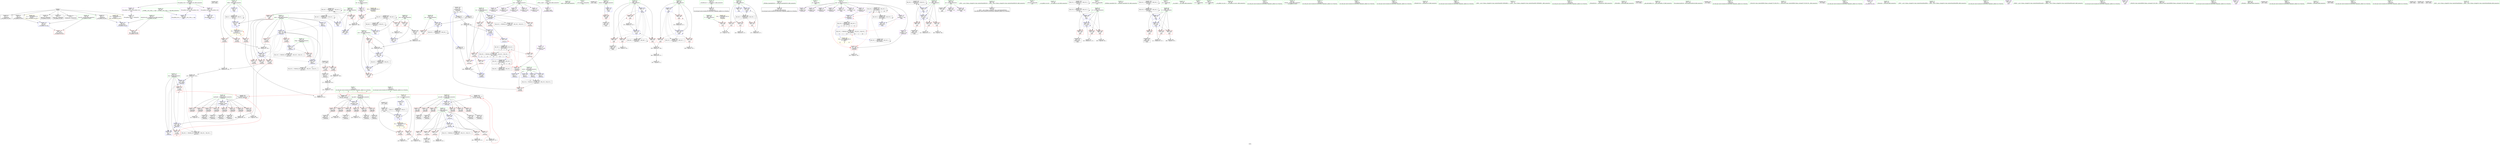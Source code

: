 digraph "SVFG" {
	label="SVFG";

	Node0x5602070279e0 [shape=record,color=grey,label="{NodeID: 0\nNullPtr}"];
	Node0x5602070279e0 -> Node0x560207054a80[style=solid];
	Node0x5602070279e0 -> Node0x560207054b80[style=solid];
	Node0x5602070279e0 -> Node0x560207054c50[style=solid];
	Node0x5602070279e0 -> Node0x560207054d20[style=solid];
	Node0x5602070279e0 -> Node0x560207054df0[style=solid];
	Node0x5602070279e0 -> Node0x560207054ec0[style=solid];
	Node0x5602070279e0 -> Node0x560207057230[style=solid];
	Node0x5602070a7ab0 [shape=record,color=black,label="{NodeID: 526\n450 = PHI()\n}"];
	Node0x5602070674c0 [shape=record,color=grey,label="{NodeID: 360\n241 = Binary(239, 240, )\n}"];
	Node0x5602070674c0 -> Node0x560207067340[style=solid];
	Node0x560207055ab0 [shape=record,color=red,label="{NodeID: 194\n430\<--294\n\<--sum\nmain\n}"];
	Node0x560207055ab0 -> Node0x5602070650c0[style=solid];
	Node0x560207052b50 [shape=record,color=purple,label="{NodeID: 111\n43\<--4\n\<--_ZStL8__ioinit\n__cxx_global_var_init\n}"];
	Node0x560207050dc0 [shape=record,color=green,label="{NodeID: 28\n14\<--16\nMOD\<--MOD_field_insensitive\nGlob }"];
	Node0x560207050dc0 -> Node0x560207058b10[style=solid];
	Node0x560207050dc0 -> Node0x560207058be0[style=solid];
	Node0x560207050dc0 -> Node0x560207058cb0[style=solid];
	Node0x560207050dc0 -> Node0x560207056e30[style=solid];
	Node0x560207050dc0 -> Node0x560207060e60[style=solid];
	Node0x56020705cfd0 [shape=record,color=black,label="{NodeID: 388\nMR_44V_2 = PHI(MR_44V_3, MR_44V_1, )\npts\{299 \}\n}"];
	Node0x56020705cfd0 -> Node0x560207060980[style=dashed];
	Node0x56020705cfd0 -> Node0x56020705cfd0[style=dashed];
	Node0x560207057230 [shape=record,color=blue, style = dotted,label="{NodeID: 222\n494\<--3\nllvm.global_ctors_2\<--dummyVal\nGlob }"];
	Node0x560207058cb0 [shape=record,color=red,label="{NodeID: 139\n239\<--14\n\<--MOD\n_Z5recuriii\n}"];
	Node0x560207058cb0 -> Node0x5602070674c0[style=solid];
	Node0x5602070535f0 [shape=record,color=green,label="{NodeID: 56\n283\<--284\nmain\<--main_field_insensitive\n}"];
	Node0x5602070607e0 [shape=record,color=blue,label="{NodeID: 250\n294\<--150\nsum\<--\nmain\n}"];
	Node0x5602070607e0 -> Node0x560207055ab0[style=dashed];
	Node0x5602070607e0 -> Node0x560207055b80[style=dashed];
	Node0x5602070607e0 -> Node0x5602070615b0[style=dashed];
	Node0x5602070607e0 -> Node0x56020705c5d0[style=dashed];
	Node0x56020705a370 [shape=record,color=red,label="{NodeID: 167\n263\<--123\n\<--res\n_Z5recuriii\n}"];
	Node0x56020705a370 -> Node0x56020705b3b0[style=solid];
	Node0x56020705a370 -> Node0x560207060230[style=solid];
	Node0x560207054ec0 [shape=record,color=black,label="{NodeID: 84\n92\<--3\nlpad.val1\<--dummyVal\n__cxx_global_var_init.1\n}"];
	Node0x56020704c580 [shape=record,color=green,label="{NodeID: 1\n7\<--1\n__dso_handle\<--dummyObj\nGlob }"];
	Node0x5602070a7bb0 [shape=record,color=black,label="{NodeID: 527\n454 = PHI()\n}"];
	Node0x560207067640 [shape=record,color=grey,label="{NodeID: 361\n141 = cmp(140, 15, )\n}"];
	Node0x560207055b80 [shape=record,color=red,label="{NodeID: 195\n449\<--294\n\<--sum\nmain\n}"];
	Node0x560207052c20 [shape=record,color=purple,label="{NodeID: 112\n365\<--8\narrayidx\<--fac\nmain\n}"];
	Node0x560207052c20 -> Node0x560207056d60[style=solid];
	Node0x560207050e90 [shape=record,color=green,label="{NodeID: 29\n17\<--18\nsize\<--size_field_insensitive\nGlob }"];
	Node0x560207050e90 -> Node0x560207058d80[style=solid];
	Node0x560207050e90 -> Node0x560207058e50[style=solid];
	Node0x560207050e90 -> Node0x560207056f30[style=solid];
	Node0x560207050e90 -> Node0x560207060710[style=solid];
	Node0x56020705d4d0 [shape=record,color=black,label="{NodeID: 389\nMR_46V_2 = PHI(MR_46V_3, MR_46V_1, )\npts\{301 \}\n}"];
	Node0x56020705d4d0 -> Node0x560207060a50[style=dashed];
	Node0x56020705d4d0 -> Node0x56020705d4d0[style=dashed];
	Node0x560207057330 [shape=record,color=blue,label="{NodeID: 223\n64\<--83\nexn.slot\<--\n__cxx_global_var_init.1\n}"];
	Node0x560207057330 -> Node0x560207058f20[style=dashed];
	Node0x560207058d80 [shape=record,color=red,label="{NodeID: 140\n137\<--17\n\<--size\n_Z5recuriii\n}"];
	Node0x560207058d80 -> Node0x5602070677c0[style=solid];
	Node0x5602070536f0 [shape=record,color=green,label="{NodeID: 57\n286\<--287\nretval\<--retval_field_insensitive\nmain\n}"];
	Node0x5602070536f0 -> Node0x56020705b550[style=solid];
	Node0x5602070536f0 -> Node0x560207060570[style=solid];
	Node0x5602070608b0 [shape=record,color=blue,label="{NodeID: 251\n296\<--227\ni\<--\nmain\n}"];
	Node0x5602070608b0 -> Node0x560207055c50[style=dashed];
	Node0x5602070608b0 -> Node0x560207055d20[style=dashed];
	Node0x5602070608b0 -> Node0x560207055df0[style=dashed];
	Node0x5602070608b0 -> Node0x560207061680[style=dashed];
	Node0x5602070608b0 -> Node0x56020705cad0[style=dashed];
	Node0x56020705a440 [shape=record,color=red,label="{NodeID: 168\n274\<--123\n\<--res\n_Z5recuriii\n}"];
	Node0x56020705a440 -> Node0x56020705b480[style=solid];
	Node0x560207054f90 [shape=record,color=black,label="{NodeID: 85\n20\<--19\n\<--_Z3strB5cxx11\nCan only get source location for instruction, argument, global var or function.}"];
	Node0x560207035050 [shape=record,color=green,label="{NodeID: 2\n15\<--1\n\<--dummyObj\nCan only get source location for instruction, argument, global var or function.|{<s0>9|<s1>16|<s2>16|<s3>16}}"];
	Node0x560207035050:s0 -> Node0x5602070a7c80[style=solid,color=red];
	Node0x560207035050:s1 -> Node0x5602070a7c80[style=solid,color=red];
	Node0x560207035050:s2 -> Node0x5602070a8020[style=solid,color=red];
	Node0x560207035050:s3 -> Node0x5602070a81e0[style=solid,color=red];
	Node0x5602070a7c80 [shape=record,color=black,label="{NodeID: 528\n112 = PHI(15, 227, 15, )\n0th arg _Z5recuriii }"];
	Node0x5602070a7c80 -> Node0x5602070574d0[style=solid];
	Node0x5602070677c0 [shape=record,color=grey,label="{NodeID: 362\n138 = cmp(136, 137, )\n}"];
	Node0x560207055c50 [shape=record,color=red,label="{NodeID: 196\n345\<--296\n\<--i\nmain\n}"];
	Node0x560207055c50 -> Node0x5602070683c0[style=solid];
	Node0x560207052cf0 [shape=record,color=purple,label="{NodeID: 113\n167\<--10\narrayidx11\<--soln\n_Z5recuriii\n}"];
	Node0x560207050f60 [shape=record,color=green,label="{NodeID: 30\n19\<--21\n_Z3strB5cxx11\<--_Z3strB5cxx11_field_insensitive\nGlob }"];
	Node0x560207050f60 -> Node0x560207054f90[style=solid];
	Node0x56020705d5c0 [shape=record,color=black,label="{NodeID: 390\nMR_48V_2 = PHI(MR_48V_3, MR_48V_1, )\npts\{303 \}\n}"];
	Node0x56020705d5c0 -> Node0x560207060b20[style=dashed];
	Node0x56020705d5c0 -> Node0x56020705d5c0[style=dashed];
	Node0x560207057400 [shape=record,color=blue,label="{NodeID: 224\n66\<--85\nehselector.slot\<--\n__cxx_global_var_init.1\n}"];
	Node0x560207057400 -> Node0x560207058ff0[style=dashed];
	Node0x560207058e50 [shape=record,color=red,label="{NodeID: 141\n204\<--17\n\<--size\n_Z5recuriii\n}"];
	Node0x560207058e50 -> Node0x560207067c40[style=solid];
	Node0x5602070537c0 [shape=record,color=green,label="{NodeID: 58\n288\<--289\nT\<--T_field_insensitive\nmain\n}"];
	Node0x5602070537c0 -> Node0x56020705b620[style=solid];
	Node0x560207064f40 [shape=record,color=grey,label="{NodeID: 335\n457 = Binary(456, 227, )\n}"];
	Node0x560207064f40 -> Node0x560207061750[style=solid];
	Node0x560207060980 [shape=record,color=blue,label="{NodeID: 252\n298\<--227\ndivf\<--\nmain\n}"];
	Node0x560207060980 -> Node0x560207086310[style=dashed];
	Node0x56020705a510 [shape=record,color=red,label="{NodeID: 169\n207\<--125\n\<--modc\n_Z5recuriii\n}"];
	Node0x56020705a510 -> Node0x5602070662c0[style=solid];
	Node0x560207055090 [shape=record,color=black,label="{NodeID: 86\n45\<--46\n\<--_ZNSt8ios_base4InitD1Ev\nCan only get source location for instruction, argument, global var or function.}"];
	Node0x560207036270 [shape=record,color=green,label="{NodeID: 3\n22\<--1\n.str\<--dummyObj\nGlob }"];
	Node0x5602070a8020 [shape=record,color=black,label="{NodeID: 529\n113 = PHI(252, 260, 15, )\n1st arg _Z5recuriii }"];
	Node0x5602070a8020 -> Node0x5602070575a0[style=solid];
	Node0x560207067940 [shape=record,color=grey,label="{NodeID: 363\n162 = cmp(161, 163, )\n}"];
	Node0x560207055d20 [shape=record,color=red,label="{NodeID: 197\n357\<--296\n\<--i\nmain\n}"];
	Node0x560207055d20 -> Node0x5602070665c0[style=solid];
	Node0x560207052dc0 [shape=record,color=purple,label="{NodeID: 114\n170\<--10\narrayidx13\<--soln\n_Z5recuriii\n}"];
	Node0x560207051030 [shape=record,color=green,label="{NodeID: 31\n32\<--36\nllvm.global_ctors\<--llvm.global_ctors_field_insensitive\nGlob }"];
	Node0x560207051030 -> Node0x560207058670[style=solid];
	Node0x560207051030 -> Node0x560207058770[style=solid];
	Node0x560207051030 -> Node0x560207058870[style=solid];
	Node0x56020705d6b0 [shape=record,color=black,label="{NodeID: 391\nMR_50V_2 = PHI(MR_50V_3, MR_50V_1, )\npts\{305 \}\n}"];
	Node0x56020705d6b0 -> Node0x560207060f30[style=dashed];
	Node0x56020705d6b0 -> Node0x56020705d6b0[style=dashed];
	Node0x5602070574d0 [shape=record,color=blue,label="{NodeID: 225\n117\<--112\nsign.addr\<--sign\n_Z5recuriii\n}"];
	Node0x5602070574d0 -> Node0x560207059190[style=dashed];
	Node0x5602070574d0 -> Node0x560207059260[style=dashed];
	Node0x5602070574d0 -> Node0x560207059330[style=dashed];
	Node0x5602070574d0 -> Node0x560207059400[style=dashed];
	Node0x5602070574d0 -> Node0x5602070594d0[style=dashed];
	Node0x5602070574d0 -> Node0x5602070595a0[style=dashed];
	Node0x560207058f20 [shape=record,color=red,label="{NodeID: 142\n89\<--64\nexn\<--exn.slot\n__cxx_global_var_init.1\n}"];
	Node0x560207053890 [shape=record,color=green,label="{NodeID: 59\n290\<--291\narr\<--arr_field_insensitive\nmain\n}"];
	Node0x560207053890 -> Node0x5602070524d0[style=solid];
	Node0x560207053890 -> Node0x560207058970[style=solid];
	Node0x560207053890 -> Node0x560207058a40[style=solid];
	Node0x5602070650c0 [shape=record,color=grey,label="{NodeID: 336\n431 = Binary(430, 429, )\n}"];
	Node0x5602070650c0 -> Node0x5602070615b0[style=solid];
	Node0x560207060a50 [shape=record,color=blue,label="{NodeID: 253\n300\<--163\nmul\<--\nmain\n}"];
	Node0x560207060a50 -> Node0x560207086810[style=dashed];
	Node0x56020705a5e0 [shape=record,color=red,label="{NodeID: 170\n223\<--125\n\<--modc\n_Z5recuriii\n}"];
	Node0x56020705a5e0 -> Node0x56020705fd50[style=solid];
	Node0x560207055190 [shape=record,color=black,label="{NodeID: 87\n79\<--80\n\<--_ZNSt7__cxx1112basic_stringIcSt11char_traitsIcESaIcEED1Ev\nCan only get source location for instruction, argument, global var or function.}"];
	Node0x5602070355c0 [shape=record,color=green,label="{NodeID: 4\n24\<--1\n_ZSt3cin\<--dummyObj\nGlob }"];
	Node0x5602070a81e0 [shape=record,color=black,label="{NodeID: 530\n114 = PHI(253, 261, 15, )\n2nd arg _Z5recuriii }"];
	Node0x5602070a81e0 -> Node0x560207057670[style=solid];
	Node0x56020708b090 [shape=record,color=yellow,style=double,label="{NodeID: 447\n36V_1 = ENCHI(MR_36V_0)\npts\{289 \}\nFun[main]}"];
	Node0x56020708b090 -> Node0x56020705b620[style=dashed];
	Node0x560207067ac0 [shape=record,color=grey,label="{NodeID: 364\n144 = cmp(143, 15, )\n}"];
	Node0x560207055df0 [shape=record,color=red,label="{NodeID: 198\n434\<--296\n\<--i\nmain\n}"];
	Node0x560207055df0 -> Node0x5602070653c0[style=solid];
	Node0x560207052e90 [shape=record,color=purple,label="{NodeID: 115\n173\<--10\narrayidx15\<--soln\n_Z5recuriii\n}"];
	Node0x560207052e90 -> Node0x56020705b140[style=solid];
	Node0x560207051100 [shape=record,color=green,label="{NodeID: 32\n37\<--38\n__cxx_global_var_init\<--__cxx_global_var_init_field_insensitive\n}"];
	Node0x56020707cd40 [shape=record,color=black,label="{NodeID: 392\nMR_52V_2 = PHI(MR_52V_3, MR_52V_1, )\npts\{307 \}\n}"];
	Node0x56020707cd40 -> Node0x56020707cd40[style=dashed];
	Node0x56020707cd40 -> Node0x560207083610[style=dashed];
	Node0x5602070575a0 [shape=record,color=blue,label="{NodeID: 226\n119\<--113\npos.addr\<--pos\n_Z5recuriii\n}"];
	Node0x5602070575a0 -> Node0x560207059670[style=dashed];
	Node0x5602070575a0 -> Node0x560207059740[style=dashed];
	Node0x5602070575a0 -> Node0x560207059810[style=dashed];
	Node0x5602070575a0 -> Node0x5602070598e0[style=dashed];
	Node0x5602070575a0 -> Node0x5602070599b0[style=dashed];
	Node0x5602070575a0 -> Node0x560207059a80[style=dashed];
	Node0x560207058ff0 [shape=record,color=red,label="{NodeID: 143\n90\<--66\nsel\<--ehselector.slot\n__cxx_global_var_init.1\n}"];
	Node0x560207053960 [shape=record,color=green,label="{NodeID: 60\n292\<--293\nt\<--t_field_insensitive\nmain\n}"];
	Node0x560207053960 -> Node0x56020705b6f0[style=solid];
	Node0x560207053960 -> Node0x560207055910[style=solid];
	Node0x560207053960 -> Node0x5602070559e0[style=solid];
	Node0x560207053960 -> Node0x560207060640[style=solid];
	Node0x560207053960 -> Node0x560207061750[style=solid];
	Node0x560207065240 [shape=record,color=grey,label="{NodeID: 337\n429 = Binary(426, 428, )\n}"];
	Node0x560207065240 -> Node0x5602070650c0[style=solid];
	Node0x560207060b20 [shape=record,color=blue,label="{NodeID: 254\n302\<--15\nj\<--\nmain\n}"];
	Node0x560207060b20 -> Node0x560207056200[style=dashed];
	Node0x560207060b20 -> Node0x5602070562d0[style=dashed];
	Node0x560207060b20 -> Node0x5602070563a0[style=dashed];
	Node0x560207060b20 -> Node0x560207056470[style=dashed];
	Node0x560207060b20 -> Node0x560207060b20[style=dashed];
	Node0x560207060b20 -> Node0x560207060d90[style=dashed];
	Node0x560207060b20 -> Node0x56020705d5c0[style=dashed];
	Node0x56020705a6b0 [shape=record,color=red,label="{NodeID: 171\n230\<--125\n\<--modc\n_Z5recuriii\n}"];
	Node0x56020705a6b0 -> Node0x560207066ec0[style=solid];
	Node0x560207055290 [shape=record,color=black,label="{NodeID: 88\n153\<--152\nidxprom\<--\n_Z5recuriii\n}"];
	Node0x560207034f00 [shape=record,color=green,label="{NodeID: 5\n25\<--1\n_ZSt4cout\<--dummyObj\nGlob }"];
	Node0x560207067c40 [shape=record,color=grey,label="{NodeID: 365\n205 = cmp(203, 204, )\n}"];
	Node0x560207055ec0 [shape=record,color=red,label="{NodeID: 199\n367\<--298\n\<--divf\nmain\n}"];
	Node0x560207055ec0 -> Node0x560207065fc0[style=solid];
	Node0x560207057970 [shape=record,color=purple,label="{NodeID: 116\n179\<--10\narrayidx18\<--soln\n_Z5recuriii\n}"];
	Node0x5602070511d0 [shape=record,color=green,label="{NodeID: 33\n41\<--42\n_ZNSt8ios_base4InitC1Ev\<--_ZNSt8ios_base4InitC1Ev_field_insensitive\n}"];
	Node0x56020707d210 [shape=record,color=black,label="{NodeID: 393\nMR_54V_2 = PHI(MR_54V_3, MR_54V_1, )\npts\{309 \}\n}"];
	Node0x56020707d210 -> Node0x56020707d210[style=dashed];
	Node0x56020707d210 -> Node0x560207083b10[style=dashed];
	Node0x560207057670 [shape=record,color=blue,label="{NodeID: 227\n121\<--114\nmodf.addr\<--modf\n_Z5recuriii\n}"];
	Node0x560207057670 -> Node0x560207059b50[style=dashed];
	Node0x560207057670 -> Node0x560207059c20[style=dashed];
	Node0x560207057670 -> Node0x560207059cf0[style=dashed];
	Node0x560207057670 -> Node0x560207059dc0[style=dashed];
	Node0x560207057670 -> Node0x560207059e90[style=dashed];
	Node0x560207057670 -> Node0x560207059f60[style=dashed];
	Node0x560207057670 -> Node0x56020705a030[style=dashed];
	Node0x560207057670 -> Node0x56020705a100[style=dashed];
	Node0x5602070590c0 [shape=record,color=red,label="{NodeID: 144\n278\<--115\n\<--retval\n_Z5recuriii\n}"];
	Node0x5602070590c0 -> Node0x560207052400[style=solid];
	Node0x560207053a30 [shape=record,color=green,label="{NodeID: 61\n294\<--295\nsum\<--sum_field_insensitive\nmain\n}"];
	Node0x560207053a30 -> Node0x560207055ab0[style=solid];
	Node0x560207053a30 -> Node0x560207055b80[style=solid];
	Node0x560207053a30 -> Node0x5602070607e0[style=solid];
	Node0x560207053a30 -> Node0x5602070615b0[style=solid];
	Node0x5602070653c0 [shape=record,color=grey,label="{NodeID: 338\n435 = Binary(434, 227, )\n}"];
	Node0x5602070653c0 -> Node0x560207061680[style=solid];
	Node0x560207060bf0 [shape=record,color=blue,label="{NodeID: 255\n298\<--368\ndivf\<--mul11\nmain\n}"];
	Node0x560207060bf0 -> Node0x560207086310[style=dashed];
	Node0x56020705a780 [shape=record,color=red,label="{NodeID: 172\n236\<--125\n\<--modc\n_Z5recuriii\n}"];
	Node0x56020705a780 -> Node0x5602070680c0[style=solid];
	Node0x560207055360 [shape=record,color=black,label="{NodeID: 89\n156\<--155\nidxprom4\<--\n_Z5recuriii\n}"];
	Node0x560207027a70 [shape=record,color=green,label="{NodeID: 6\n26\<--1\n.str.2\<--dummyObj\nGlob }"];
	Node0x560207067dc0 [shape=record,color=grey,label="{NodeID: 366\n327 = cmp(325, 326, )\n}"];
	Node0x560207055f90 [shape=record,color=red,label="{NodeID: 200\n379\<--298\n\<--divf\nmain\n}"];
	Node0x560207055f90 -> Node0x560207060e60[style=solid];
	Node0x560207057a40 [shape=record,color=purple,label="{NodeID: 117\n182\<--10\narrayidx20\<--soln\n_Z5recuriii\n}"];
	Node0x5602070512a0 [shape=record,color=green,label="{NodeID: 34\n47\<--48\n__cxa_atexit\<--__cxa_atexit_field_insensitive\n}"];
	Node0x56020707d710 [shape=record,color=black,label="{NodeID: 394\nMR_56V_2 = PHI(MR_56V_3, MR_56V_1, )\npts\{311 \}\n}"];
	Node0x56020707d710 -> Node0x5602070614e0[style=dashed];
	Node0x56020707d710 -> Node0x56020707d710[style=dashed];
	Node0x560207057740 [shape=record,color=blue,label="{NodeID: 228\n115\<--147\nretval\<--\n_Z5recuriii\n}"];
	Node0x560207057740 -> Node0x560207031020[style=dashed];
	Node0x560207059190 [shape=record,color=red,label="{NodeID: 145\n143\<--117\n\<--sign.addr\n_Z5recuriii\n}"];
	Node0x560207059190 -> Node0x560207067ac0[style=solid];
	Node0x560207053b00 [shape=record,color=green,label="{NodeID: 62\n296\<--297\ni\<--i_field_insensitive\nmain\n}"];
	Node0x560207053b00 -> Node0x560207055c50[style=solid];
	Node0x560207053b00 -> Node0x560207055d20[style=solid];
	Node0x560207053b00 -> Node0x560207055df0[style=solid];
	Node0x560207053b00 -> Node0x5602070608b0[style=solid];
	Node0x560207053b00 -> Node0x560207061680[style=solid];
	Node0x560207086310 [shape=record,color=black,label="{NodeID: 422\nMR_44V_5 = PHI(MR_44V_7, MR_44V_4, )\npts\{299 \}\n}"];
	Node0x560207086310 -> Node0x560207055ec0[style=dashed];
	Node0x560207086310 -> Node0x560207055f90[style=dashed];
	Node0x560207086310 -> Node0x560207060980[style=dashed];
	Node0x560207086310 -> Node0x560207060bf0[style=dashed];
	Node0x560207086310 -> Node0x56020705cfd0[style=dashed];
	Node0x560207086310 -> Node0x560207086310[style=dashed];
	Node0x560207065540 [shape=record,color=grey,label="{NodeID: 339\n248 = Binary(246, 247, )\n}"];
	Node0x560207065540 -> Node0x560207060090[style=solid];
	Node0x560207060cc0 [shape=record,color=blue,label="{NodeID: 256\n300\<--371\nmul\<--sub\nmain\n}"];
	Node0x560207060cc0 -> Node0x560207086810[style=dashed];
	Node0x56020705a850 [shape=record,color=red,label="{NodeID: 173\n240\<--125\n\<--modc\n_Z5recuriii\n}"];
	Node0x56020705a850 -> Node0x5602070674c0[style=solid];
	Node0x560207055430 [shape=record,color=black,label="{NodeID: 90\n159\<--158\nidxprom6\<--\n_Z5recuriii\n}"];
	Node0x560207027b00 [shape=record,color=green,label="{NodeID: 7\n28\<--1\n.str.3\<--dummyObj\nGlob }"];
	Node0x560207067f40 [shape=record,color=grey,label="{NodeID: 367\n390 = cmp(389, 391, )\n}"];
	Node0x560207056060 [shape=record,color=red,label="{NodeID: 201\n370\<--300\n\<--mul\nmain\n}"];
	Node0x560207056060 -> Node0x560207066140[style=solid];
	Node0x560207057b10 [shape=record,color=purple,label="{NodeID: 118\n185\<--10\narrayidx22\<--soln\n_Z5recuriii\n}"];
	Node0x560207057b10 -> Node0x56020705f870[style=solid];
	Node0x560207051370 [shape=record,color=green,label="{NodeID: 35\n46\<--52\n_ZNSt8ios_base4InitD1Ev\<--_ZNSt8ios_base4InitD1Ev_field_insensitive\n}"];
	Node0x560207051370 -> Node0x560207055090[style=solid];
	Node0x56020707dc10 [shape=record,color=black,label="{NodeID: 395\nMR_28V_2 = PHI(MR_28V_3, MR_28V_1, )\npts\{110000 \}\n}"];
	Node0x56020707dc10 -> Node0x560207082210[style=dashed];
	Node0x560207057810 [shape=record,color=blue,label="{NodeID: 229\n115\<--150\nretval\<--\n_Z5recuriii\n}"];
	Node0x560207057810 -> Node0x560207031020[style=dashed];
	Node0x560207059260 [shape=record,color=red,label="{NodeID: 146\n152\<--117\n\<--sign.addr\n_Z5recuriii\n}"];
	Node0x560207059260 -> Node0x560207055290[style=solid];
	Node0x560207053bd0 [shape=record,color=green,label="{NodeID: 63\n298\<--299\ndivf\<--divf_field_insensitive\nmain\n}"];
	Node0x560207053bd0 -> Node0x560207055ec0[style=solid];
	Node0x560207053bd0 -> Node0x560207055f90[style=solid];
	Node0x560207053bd0 -> Node0x560207060980[style=solid];
	Node0x560207053bd0 -> Node0x560207060bf0[style=solid];
	Node0x560207086810 [shape=record,color=black,label="{NodeID: 423\nMR_46V_5 = PHI(MR_46V_7, MR_46V_4, )\npts\{301 \}\n}"];
	Node0x560207086810 -> Node0x560207056060[style=dashed];
	Node0x560207086810 -> Node0x560207056130[style=dashed];
	Node0x560207086810 -> Node0x560207060a50[style=dashed];
	Node0x560207086810 -> Node0x560207060cc0[style=dashed];
	Node0x560207086810 -> Node0x56020705d4d0[style=dashed];
	Node0x560207086810 -> Node0x560207086810[style=dashed];
	Node0x5602070656c0 [shape=record,color=grey,label="{NodeID: 340\n443 = Binary(442, 227, )\n}"];
	Node0x560207060d90 [shape=record,color=blue,label="{NodeID: 257\n302\<--376\nj\<--inc\nmain\n}"];
	Node0x560207060d90 -> Node0x560207056200[style=dashed];
	Node0x560207060d90 -> Node0x5602070562d0[style=dashed];
	Node0x560207060d90 -> Node0x5602070563a0[style=dashed];
	Node0x560207060d90 -> Node0x560207056470[style=dashed];
	Node0x560207060d90 -> Node0x560207060b20[style=dashed];
	Node0x560207060d90 -> Node0x560207060d90[style=dashed];
	Node0x560207060d90 -> Node0x56020705d5c0[style=dashed];
	Node0x56020705a920 [shape=record,color=red,label="{NodeID: 174\n247\<--125\n\<--modc\n_Z5recuriii\n}"];
	Node0x56020705a920 -> Node0x560207065540[style=solid];
	Node0x560207055500 [shape=record,color=black,label="{NodeID: 91\n166\<--165\nidxprom10\<--\n_Z5recuriii\n}"];
	Node0x560207036420 [shape=record,color=green,label="{NodeID: 8\n30\<--1\n.str.4\<--dummyObj\nGlob }"];
	Node0x5602070680c0 [shape=record,color=grey,label="{NodeID: 368\n237 = cmp(235, 236, )\n}"];
	Node0x560207056130 [shape=record,color=red,label="{NodeID: 202\n427\<--300\n\<--mul\nmain\n}"];
	Node0x560207056130 -> Node0x5602070529b0[style=solid];
	Node0x560207057be0 [shape=record,color=purple,label="{NodeID: 119\n154\<--12\narrayidx\<--init\n_Z5recuriii\n}"];
	Node0x560207051440 [shape=record,color=green,label="{NodeID: 36\n59\<--60\n__cxx_global_var_init.1\<--__cxx_global_var_init.1_field_insensitive\n}"];
	Node0x56020707e110 [shape=record,color=black,label="{NodeID: 396\nMR_30V_2 = PHI(MR_30V_3, MR_30V_1, )\npts\{130000 \}\n}"];
	Node0x56020707e110 -> Node0x56020707e110[style=dashed];
	Node0x56020707e110 -> Node0x560207084010[style=dashed];
	Node0x56020705f7e0 [shape=record,color=blue,label="{NodeID: 230\n115\<--174\nretval\<--\n_Z5recuriii\n}"];
	Node0x56020705f7e0 -> Node0x560207031020[style=dashed];
	Node0x560207059330 [shape=record,color=red,label="{NodeID: 147\n165\<--117\n\<--sign.addr\n_Z5recuriii\n}"];
	Node0x560207059330 -> Node0x560207055500[style=solid];
	Node0x560207053ca0 [shape=record,color=green,label="{NodeID: 64\n300\<--301\nmul\<--mul_field_insensitive\nmain\n}"];
	Node0x560207053ca0 -> Node0x560207056060[style=solid];
	Node0x560207053ca0 -> Node0x560207056130[style=solid];
	Node0x560207053ca0 -> Node0x560207060a50[style=solid];
	Node0x560207053ca0 -> Node0x560207060cc0[style=solid];
	Node0x560207065840 [shape=record,color=grey,label="{NodeID: 341\n257 = Binary(256, 254, )\n}"];
	Node0x560207065840 -> Node0x560207060160[style=solid];
	Node0x560207060e60 [shape=record,color=blue,label="{NodeID: 258\n14\<--379\nMOD\<--\nmain\n|{|<s2>16}}"];
	Node0x560207060e60 -> Node0x560207060e60[style=dashed];
	Node0x560207060e60 -> Node0x560207078010[style=dashed];
	Node0x560207060e60:s2 -> Node0x560207089820[style=dashed,color=red];
	Node0x56020705a9f0 [shape=record,color=red,label="{NodeID: 175\n203\<--127\n\<--j\n_Z5recuriii\n}"];
	Node0x56020705a9f0 -> Node0x560207067c40[style=solid];
	Node0x5602070555d0 [shape=record,color=black,label="{NodeID: 92\n169\<--168\nidxprom12\<--\n_Z5recuriii\n}"];
	Node0x5602070364b0 [shape=record,color=green,label="{NodeID: 9\n33\<--1\n\<--dummyObj\nCan only get source location for instruction, argument, global var or function.}"];
	Node0x560207068240 [shape=record,color=grey,label="{NodeID: 369\n396 = cmp(395, 397, )\n}"];
	Node0x560207056200 [shape=record,color=red,label="{NodeID: 203\n353\<--302\n\<--j\nmain\n}"];
	Node0x560207056200 -> Node0x560207068540[style=solid];
	Node0x560207057cb0 [shape=record,color=purple,label="{NodeID: 120\n157\<--12\narrayidx5\<--init\n_Z5recuriii\n}"];
	Node0x560207051510 [shape=record,color=green,label="{NodeID: 37\n62\<--63\nref.tmp\<--ref.tmp_field_insensitive\n__cxx_global_var_init.1\n}"];
	Node0x56020705f870 [shape=record,color=blue,label="{NodeID: 231\n123\<--185\nres\<--arrayidx22\n_Z5recuriii\n}"];
	Node0x56020705f870 -> Node0x56020705a1d0[style=dashed];
	Node0x56020705f870 -> Node0x56020705a2a0[style=dashed];
	Node0x56020705f870 -> Node0x56020705a370[style=dashed];
	Node0x56020705f870 -> Node0x56020705a440[style=dashed];
	Node0x56020705f870 -> Node0x560207031520[style=dashed];
	Node0x560207059400 [shape=record,color=red,label="{NodeID: 148\n177\<--117\n\<--sign.addr\n_Z5recuriii\n}"];
	Node0x560207059400 -> Node0x560207055770[style=solid];
	Node0x560207053d70 [shape=record,color=green,label="{NodeID: 65\n302\<--303\nj\<--j_field_insensitive\nmain\n}"];
	Node0x560207053d70 -> Node0x560207056200[style=solid];
	Node0x560207053d70 -> Node0x5602070562d0[style=solid];
	Node0x560207053d70 -> Node0x5602070563a0[style=solid];
	Node0x560207053d70 -> Node0x560207056470[style=solid];
	Node0x560207053d70 -> Node0x560207060b20[style=solid];
	Node0x560207053d70 -> Node0x560207060d90[style=solid];
	Node0x56020708f2c0 [shape=record,color=yellow,style=double,label="{NodeID: 508\n30V_5 = CSCHI(MR_30V_4)\npts\{130000 \}\nCS[]|{<s0>10|<s1>10|<s2>10}}"];
	Node0x56020708f2c0:s0 -> Node0x56020705b070[style=dashed,color=red];
	Node0x56020708f2c0:s1 -> Node0x56020705f940[style=dashed,color=red];
	Node0x56020708f2c0:s2 -> Node0x560207077b10[style=dashed,color=red];
	Node0x5602070659c0 [shape=record,color=grey,label="{NodeID: 342\n260 = Binary(259, 227, )\n|{<s0>10}}"];
	Node0x5602070659c0:s0 -> Node0x5602070a8020[style=solid,color=red];
	Node0x560207060f30 [shape=record,color=blue,label="{NodeID: 259\n304\<--15\na\<--\nmain\n}"];
	Node0x560207060f30 -> Node0x560207056540[style=dashed];
	Node0x560207060f30 -> Node0x560207056610[style=dashed];
	Node0x560207060f30 -> Node0x5602070566e0[style=dashed];
	Node0x560207060f30 -> Node0x560207060f30[style=dashed];
	Node0x560207060f30 -> Node0x560207061410[style=dashed];
	Node0x560207060f30 -> Node0x56020705d6b0[style=dashed];
	Node0x56020705aac0 [shape=record,color=red,label="{NodeID: 176\n210\<--127\n\<--j\n_Z5recuriii\n}"];
	Node0x56020705aac0 -> Node0x560207052260[style=solid];
	Node0x5602070556a0 [shape=record,color=black,label="{NodeID: 93\n172\<--171\nidxprom14\<--\n_Z5recuriii\n}"];
	Node0x560207036580 [shape=record,color=green,label="{NodeID: 10\n147\<--1\n\<--dummyObj\nCan only get source location for instruction, argument, global var or function.}"];
	Node0x5602070683c0 [shape=record,color=grey,label="{NodeID: 370\n346 = cmp(345, 347, )\n}"];
	Node0x5602070562d0 [shape=record,color=red,label="{NodeID: 204\n358\<--302\n\<--j\nmain\n}"];
	Node0x5602070562d0 -> Node0x5602070665c0[style=solid];
	Node0x560207057d80 [shape=record,color=purple,label="{NodeID: 121\n160\<--12\narrayidx7\<--init\n_Z5recuriii\n}"];
	Node0x560207057d80 -> Node0x56020705b070[style=solid];
	Node0x5602070515e0 [shape=record,color=green,label="{NodeID: 38\n64\<--65\nexn.slot\<--exn.slot_field_insensitive\n__cxx_global_var_init.1\n}"];
	Node0x5602070515e0 -> Node0x560207058f20[style=solid];
	Node0x5602070515e0 -> Node0x560207057330[style=solid];
	Node0x56020707eb10 [shape=record,color=black,label="{NodeID: 398\nMR_30V_6 = PHI(MR_30V_7, MR_30V_5, )\npts\{130000 \}\n}"];
	Node0x56020707eb10 -> Node0x5602070611a0[style=dashed];
	Node0x56020707eb10 -> Node0x56020707eb10[style=dashed];
	Node0x56020707eb10 -> Node0x560207084010[style=dashed];
	Node0x56020705f940 [shape=record,color=blue,label="{NodeID: 232\n195\<--15\narrayidx28\<--\n_Z5recuriii\n}"];
	Node0x56020705f940 -> Node0x560207089320[style=dashed];
	Node0x5602070594d0 [shape=record,color=red,label="{NodeID: 149\n187\<--117\n\<--sign.addr\n_Z5recuriii\n}"];
	Node0x5602070594d0 -> Node0x560207051ff0[style=solid];
	Node0x560207053e40 [shape=record,color=green,label="{NodeID: 66\n304\<--305\na\<--a_field_insensitive\nmain\n}"];
	Node0x560207053e40 -> Node0x560207056540[style=solid];
	Node0x560207053e40 -> Node0x560207056610[style=solid];
	Node0x560207053e40 -> Node0x5602070566e0[style=solid];
	Node0x560207053e40 -> Node0x560207060f30[style=solid];
	Node0x560207053e40 -> Node0x560207061410[style=solid];
	Node0x560207065b40 [shape=record,color=grey,label="{NodeID: 343\n376 = Binary(375, 227, )\n}"];
	Node0x560207065b40 -> Node0x560207060d90[style=solid];
	Node0x560207061000 [shape=record,color=blue,label="{NodeID: 260\n306\<--15\nj15\<--\nmain\n}"];
	Node0x560207061000 -> Node0x5602070567b0[style=dashed];
	Node0x560207061000 -> Node0x560207056880[style=dashed];
	Node0x560207061000 -> Node0x560207056950[style=dashed];
	Node0x560207061000 -> Node0x560207061340[style=dashed];
	Node0x560207061000 -> Node0x560207083610[style=dashed];
	Node0x56020705ab90 [shape=record,color=red,label="{NodeID: 177\n251\<--127\n\<--j\n_Z5recuriii\n}"];
	Node0x56020705ab90 -> Node0x560207065e40[style=solid];
	Node0x560207055770 [shape=record,color=black,label="{NodeID: 94\n178\<--177\nidxprom17\<--\n_Z5recuriii\n}"];
	Node0x5602070418c0 [shape=record,color=green,label="{NodeID: 11\n150\<--1\n\<--dummyObj\nCan only get source location for instruction, argument, global var or function.}"];
	Node0x560207068540 [shape=record,color=grey,label="{NodeID: 371\n354 = cmp(353, 355, )\n}"];
	Node0x5602070563a0 [shape=record,color=red,label="{NodeID: 205\n363\<--302\n\<--j\nmain\n}"];
	Node0x5602070563a0 -> Node0x560207052670[style=solid];
	Node0x560207057e50 [shape=record,color=purple,label="{NodeID: 122\n189\<--12\narrayidx24\<--init\n_Z5recuriii\n}"];
	Node0x5602070516b0 [shape=record,color=green,label="{NodeID: 39\n66\<--67\nehselector.slot\<--ehselector.slot_field_insensitive\n__cxx_global_var_init.1\n}"];
	Node0x5602070516b0 -> Node0x560207058ff0[style=solid];
	Node0x5602070516b0 -> Node0x560207057400[style=solid];
	Node0x56020705fa10 [shape=record,color=blue,label="{NodeID: 233\n197\<--150\n\<--\n_Z5recuriii\n}"];
	Node0x56020705fa10 -> Node0x560207088e20[style=dashed];
	Node0x5602070595a0 [shape=record,color=red,label="{NodeID: 150\n225\<--117\n\<--sign.addr\n_Z5recuriii\n}"];
	Node0x5602070595a0 -> Node0x560207068840[style=solid];
	Node0x560207053f10 [shape=record,color=green,label="{NodeID: 67\n306\<--307\nj15\<--j15_field_insensitive\nmain\n}"];
	Node0x560207053f10 -> Node0x5602070567b0[style=solid];
	Node0x560207053f10 -> Node0x560207056880[style=solid];
	Node0x560207053f10 -> Node0x560207056950[style=solid];
	Node0x560207053f10 -> Node0x560207061000[style=solid];
	Node0x560207053f10 -> Node0x560207061340[style=solid];
	Node0x560207065cc0 [shape=record,color=grey,label="{NodeID: 344\n271 = Binary(270, 227, )\n}"];
	Node0x560207065cc0 -> Node0x5602070603d0[style=solid];
	Node0x5602070610d0 [shape=record,color=blue,label="{NodeID: 261\n308\<--15\nk\<--\nmain\n}"];
	Node0x5602070610d0 -> Node0x560207056a20[style=dashed];
	Node0x5602070610d0 -> Node0x560207056af0[style=dashed];
	Node0x5602070610d0 -> Node0x560207056bc0[style=dashed];
	Node0x5602070610d0 -> Node0x5602070610d0[style=dashed];
	Node0x5602070610d0 -> Node0x560207061270[style=dashed];
	Node0x5602070610d0 -> Node0x560207083b10[style=dashed];
	Node0x56020705ac60 [shape=record,color=red,label="{NodeID: 178\n259\<--127\n\<--j\n_Z5recuriii\n}"];
	Node0x56020705ac60 -> Node0x5602070659c0[style=solid];
	Node0x560207055840 [shape=record,color=black,label="{NodeID: 95\n181\<--180\nidxprom19\<--\n_Z5recuriii\n}"];
	Node0x560207041990 [shape=record,color=green,label="{NodeID: 12\n163\<--1\n\<--dummyObj\nCan only get source location for instruction, argument, global var or function.}"];
	Node0x5602070686c0 [shape=record,color=grey,label="{NodeID: 372\n361 = cmp(360, 15, )\n}"];
	Node0x560207056470 [shape=record,color=red,label="{NodeID: 206\n375\<--302\n\<--j\nmain\n}"];
	Node0x560207056470 -> Node0x560207065b40[style=solid];
	Node0x560207057f20 [shape=record,color=purple,label="{NodeID: 123\n192\<--12\narrayidx26\<--init\n_Z5recuriii\n}"];
	Node0x560207051780 [shape=record,color=green,label="{NodeID: 40\n69\<--70\n_ZNSaIcEC1Ev\<--_ZNSaIcEC1Ev_field_insensitive\n}"];
	Node0x56020705fae0 [shape=record,color=blue,label="{NodeID: 234\n125\<--15\nmodc\<--\n_Z5recuriii\n}"];
	Node0x56020705fae0 -> Node0x56020705a510[style=dashed];
	Node0x56020705fae0 -> Node0x56020705fc80[style=dashed];
	Node0x56020705fae0 -> Node0x560207031610[style=dashed];
	Node0x560207059670 [shape=record,color=red,label="{NodeID: 151\n136\<--119\n\<--pos.addr\n_Z5recuriii\n}"];
	Node0x560207059670 -> Node0x5602070677c0[style=solid];
	Node0x560207053fe0 [shape=record,color=green,label="{NodeID: 68\n308\<--309\nk\<--k_field_insensitive\nmain\n}"];
	Node0x560207053fe0 -> Node0x560207056a20[style=solid];
	Node0x560207053fe0 -> Node0x560207056af0[style=solid];
	Node0x560207053fe0 -> Node0x560207056bc0[style=solid];
	Node0x560207053fe0 -> Node0x5602070610d0[style=solid];
	Node0x560207053fe0 -> Node0x560207061270[style=solid];
	Node0x560207065e40 [shape=record,color=grey,label="{NodeID: 345\n252 = Binary(251, 227, )\n|{<s0>9}}"];
	Node0x560207065e40:s0 -> Node0x5602070a8020[style=solid,color=red];
	Node0x5602070611a0 [shape=record,color=blue,label="{NodeID: 262\n407\<--163\narrayidx27\<--\nmain\n}"];
	Node0x5602070611a0 -> Node0x56020707eb10[style=dashed];
	Node0x56020705ad30 [shape=record,color=red,label="{NodeID: 179\n270\<--127\n\<--j\n_Z5recuriii\n}"];
	Node0x56020705ad30 -> Node0x560207065cc0[style=solid];
	Node0x560207051f20 [shape=record,color=black,label="{NodeID: 96\n184\<--183\nidxprom21\<--\n_Z5recuriii\n}"];
	Node0x560207041a60 [shape=record,color=green,label="{NodeID: 13\n209\<--1\n\<--dummyObj\nCan only get source location for instruction, argument, global var or function.}"];
	Node0x560207068840 [shape=record,color=grey,label="{NodeID: 373\n226 = cmp(225, 227, )\n}"];
	Node0x560207056540 [shape=record,color=red,label="{NodeID: 207\n383\<--304\n\<--a\nmain\n}"];
	Node0x560207056540 -> Node0x5602070689c0[style=solid];
	Node0x560207057ff0 [shape=record,color=purple,label="{NodeID: 124\n195\<--12\narrayidx28\<--init\n_Z5recuriii\n}"];
	Node0x560207057ff0 -> Node0x56020705f940[style=solid];
	Node0x560207051880 [shape=record,color=green,label="{NodeID: 41\n73\<--74\n_ZNSt7__cxx1112basic_stringIcSt11char_traitsIcESaIcEEC1EPKcRKS3_\<--_ZNSt7__cxx1112basic_stringIcSt11char_traitsIcESaIcEEC1EPKcRKS3__field_insensitive\n}"];
	Node0x56020705fbb0 [shape=record,color=blue,label="{NodeID: 235\n127\<--200\nj\<--\n_Z5recuriii\n}"];
	Node0x56020705fbb0 -> Node0x56020705a9f0[style=dashed];
	Node0x56020705fbb0 -> Node0x56020705aac0[style=dashed];
	Node0x56020705fbb0 -> Node0x56020705ab90[style=dashed];
	Node0x56020705fbb0 -> Node0x56020705ac60[style=dashed];
	Node0x56020705fbb0 -> Node0x56020705ad30[style=dashed];
	Node0x56020705fbb0 -> Node0x5602070603d0[style=dashed];
	Node0x56020705fbb0 -> Node0x560207031700[style=dashed];
	Node0x560207059740 [shape=record,color=red,label="{NodeID: 152\n155\<--119\n\<--pos.addr\n_Z5recuriii\n}"];
	Node0x560207059740 -> Node0x560207055360[style=solid];
	Node0x5602070540b0 [shape=record,color=green,label="{NodeID: 69\n310\<--311\nres\<--res_field_insensitive\nmain\n}"];
	Node0x5602070540b0 -> Node0x560207056c90[style=solid];
	Node0x5602070540b0 -> Node0x5602070614e0[style=solid];
	Node0x560207088e20 [shape=record,color=black,label="{NodeID: 429\nMR_28V_4 = PHI(MR_28V_8, MR_28V_3, )\npts\{110000 \}\n|{|<s2>9|<s3>9|<s4>9}}"];
	Node0x560207088e20 -> Node0x56020705b480[style=dashed];
	Node0x560207088e20 -> Node0x560207077640[style=dashed];
	Node0x560207088e20:s2 -> Node0x56020705b140[style=dashed,color=red];
	Node0x560207088e20:s3 -> Node0x56020705fa10[style=dashed,color=red];
	Node0x560207088e20:s4 -> Node0x560207077640[style=dashed,color=red];
	Node0x560207065fc0 [shape=record,color=grey,label="{NodeID: 346\n368 = Binary(367, 366, )\n}"];
	Node0x560207065fc0 -> Node0x560207060bf0[style=solid];
	Node0x560207061270 [shape=record,color=blue,label="{NodeID: 263\n308\<--411\nk\<--inc29\nmain\n}"];
	Node0x560207061270 -> Node0x560207056a20[style=dashed];
	Node0x560207061270 -> Node0x560207056af0[style=dashed];
	Node0x560207061270 -> Node0x560207056bc0[style=dashed];
	Node0x560207061270 -> Node0x5602070610d0[style=dashed];
	Node0x560207061270 -> Node0x560207061270[style=dashed];
	Node0x560207061270 -> Node0x560207083b10[style=dashed];
	Node0x56020705ae00 [shape=record,color=red,label="{NodeID: 180\n267\<--129\n\<--temp\n_Z5recuriii\n}"];
	Node0x56020705ae00 -> Node0x560207060300[style=solid];
	Node0x560207051ff0 [shape=record,color=black,label="{NodeID: 97\n188\<--187\nidxprom23\<--\n_Z5recuriii\n}"];
	Node0x560207035140 [shape=record,color=green,label="{NodeID: 14\n219\<--1\n\<--dummyObj\nCan only get source location for instruction, argument, global var or function.}"];
	Node0x5602070689c0 [shape=record,color=grey,label="{NodeID: 374\n384 = cmp(383, 385, )\n}"];
	Node0x560207056610 [shape=record,color=red,label="{NodeID: 208\n399\<--304\n\<--a\nmain\n}"];
	Node0x560207056610 -> Node0x560207052740[style=solid];
	Node0x5602070580c0 [shape=record,color=purple,label="{NodeID: 125\n401\<--12\narrayidx23\<--init\nmain\n}"];
	Node0x560207051980 [shape=record,color=green,label="{NodeID: 42\n76\<--77\n_ZNSaIcED1Ev\<--_ZNSaIcED1Ev_field_insensitive\n}"];
	Node0x56020705fc80 [shape=record,color=blue,label="{NodeID: 236\n125\<--221\nmodc\<--rem\n_Z5recuriii\n}"];
	Node0x56020705fc80 -> Node0x56020705a5e0[style=dashed];
	Node0x56020705fc80 -> Node0x56020705a6b0[style=dashed];
	Node0x56020705fc80 -> Node0x56020705a780[style=dashed];
	Node0x56020705fc80 -> Node0x56020705a850[style=dashed];
	Node0x56020705fc80 -> Node0x56020705a920[style=dashed];
	Node0x56020705fc80 -> Node0x56020705fe20[style=dashed];
	Node0x56020705fc80 -> Node0x560207060300[style=dashed];
	Node0x560207059810 [shape=record,color=red,label="{NodeID: 153\n168\<--119\n\<--pos.addr\n_Z5recuriii\n}"];
	Node0x560207059810 -> Node0x5602070555d0[style=solid];
	Node0x560207054180 [shape=record,color=green,label="{NodeID: 70\n314\<--315\n_ZNSirsERi\<--_ZNSirsERi_field_insensitive\n}"];
	Node0x5602070a55a0 [shape=record,color=black,label="{NodeID: 513\n313 = PHI()\n}"];
	Node0x560207089320 [shape=record,color=black,label="{NodeID: 430\nMR_30V_4 = PHI(MR_30V_6, MR_30V_3, )\npts\{130000 \}\n|{|<s1>9|<s2>9|<s3>9}}"];
	Node0x560207089320 -> Node0x560207077b10[style=dashed];
	Node0x560207089320:s1 -> Node0x56020705b070[style=dashed,color=red];
	Node0x560207089320:s2 -> Node0x56020705f940[style=dashed,color=red];
	Node0x560207089320:s3 -> Node0x560207077b10[style=dashed,color=red];
	Node0x560207066140 [shape=record,color=grey,label="{NodeID: 347\n371 = Binary(15, 370, )\n}"];
	Node0x560207066140 -> Node0x560207060cc0[style=solid];
	Node0x560207061340 [shape=record,color=blue,label="{NodeID: 264\n306\<--416\nj15\<--inc32\nmain\n}"];
	Node0x560207061340 -> Node0x5602070567b0[style=dashed];
	Node0x560207061340 -> Node0x560207056880[style=dashed];
	Node0x560207061340 -> Node0x560207056950[style=dashed];
	Node0x560207061340 -> Node0x560207061340[style=dashed];
	Node0x560207061340 -> Node0x560207083610[style=dashed];
	Node0x56020705aed0 [shape=record,color=red,label="{NodeID: 181\n253\<--131\n\<--req\n_Z5recuriii\n|{<s0>9}}"];
	Node0x56020705aed0:s0 -> Node0x5602070a81e0[style=solid,color=red];
	Node0x5602070520c0 [shape=record,color=black,label="{NodeID: 98\n191\<--190\nidxprom25\<--\n_Z5recuriii\n}"];
	Node0x560207035210 [shape=record,color=green,label="{NodeID: 15\n227\<--1\n\<--dummyObj\nCan only get source location for instruction, argument, global var or function.|{<s0>10}}"];
	Node0x560207035210:s0 -> Node0x5602070a7c80[style=solid,color=red];
	Node0x56020708ba30 [shape=record,color=yellow,style=double,label="{NodeID: 458\n58V_1 = ENCHI(MR_58V_0)\npts\{90000 \}\nFun[main]}"];
	Node0x56020708ba30 -> Node0x560207056d60[style=dashed];
	Node0x560207031020 [shape=record,color=black,label="{NodeID: 375\nMR_10V_4 = PHI(MR_10V_6, MR_10V_3, MR_10V_5, MR_10V_2, )\npts\{116 \}\n}"];
	Node0x560207031020 -> Node0x5602070590c0[style=dashed];
	Node0x5602070566e0 [shape=record,color=red,label="{NodeID: 209\n420\<--304\n\<--a\nmain\n}"];
	Node0x5602070566e0 -> Node0x5602070671c0[style=solid];
	Node0x560207058190 [shape=record,color=purple,label="{NodeID: 126\n404\<--12\narrayidx25\<--init\nmain\n}"];
	Node0x560207051a80 [shape=record,color=green,label="{NodeID: 43\n100\<--101\n__gxx_personality_v0\<--__gxx_personality_v0_field_insensitive\n}"];
	Node0x56020705fd50 [shape=record,color=blue,label="{NodeID: 237\n129\<--223\ntemp\<--\n_Z5recuriii\n}"];
	Node0x56020705fd50 -> Node0x56020705ae00[style=dashed];
	Node0x56020705fd50 -> Node0x56020705fd50[style=dashed];
	Node0x56020705fd50 -> Node0x5602070317f0[style=dashed];
	Node0x5602070598e0 [shape=record,color=red,label="{NodeID: 154\n180\<--119\n\<--pos.addr\n_Z5recuriii\n}"];
	Node0x5602070598e0 -> Node0x560207055840[style=solid];
	Node0x560207054280 [shape=record,color=green,label="{NodeID: 71\n321\<--322\nllvm.memset.p0i8.i64\<--llvm.memset.p0i8.i64_field_insensitive\n}"];
	Node0x5602070a6e10 [shape=record,color=black,label="{NodeID: 514\n44 = PHI()\n}"];
	Node0x560207089820 [shape=record,color=yellow,style=double,label="{NodeID: 431\n6V_1 = ENCHI(MR_6V_0)\npts\{16 \}\nFun[_Z5recuriii]|{|<s3>9|<s4>10}}"];
	Node0x560207089820 -> Node0x560207058b10[style=dashed];
	Node0x560207089820 -> Node0x560207058be0[style=dashed];
	Node0x560207089820 -> Node0x560207058cb0[style=dashed];
	Node0x560207089820:s3 -> Node0x560207089820[style=dashed,color=red];
	Node0x560207089820:s4 -> Node0x560207089820[style=dashed,color=red];
	Node0x5602070662c0 [shape=record,color=grey,label="{NodeID: 348\n208 = Binary(207, 209, )\n}"];
	Node0x5602070662c0 -> Node0x560207066bc0[style=solid];
	Node0x560207061410 [shape=record,color=blue,label="{NodeID: 265\n304\<--421\na\<--inc35\nmain\n}"];
	Node0x560207061410 -> Node0x560207056540[style=dashed];
	Node0x560207061410 -> Node0x560207056610[style=dashed];
	Node0x560207061410 -> Node0x5602070566e0[style=dashed];
	Node0x560207061410 -> Node0x560207060f30[style=dashed];
	Node0x560207061410 -> Node0x560207061410[style=dashed];
	Node0x560207061410 -> Node0x56020705d6b0[style=dashed];
	Node0x56020705afa0 [shape=record,color=red,label="{NodeID: 182\n261\<--131\n\<--req\n_Z5recuriii\n|{<s0>10}}"];
	Node0x56020705afa0:s0 -> Node0x5602070a81e0[style=solid,color=red];
	Node0x560207052190 [shape=record,color=black,label="{NodeID: 99\n194\<--193\nidxprom27\<--\n_Z5recuriii\n}"];
	Node0x5602070352e0 [shape=record,color=green,label="{NodeID: 16\n318\<--1\n\<--dummyObj\nCan only get source location for instruction, argument, global var or function.}"];
	Node0x560207031520 [shape=record,color=black,label="{NodeID: 376\nMR_18V_2 = PHI(MR_18V_3, MR_18V_1, MR_18V_1, MR_18V_1, )\npts\{124 \}\n}"];
	Node0x5602070567b0 [shape=record,color=red,label="{NodeID: 210\n389\<--306\n\<--j15\nmain\n}"];
	Node0x5602070567b0 -> Node0x560207067f40[style=solid];
	Node0x560207058260 [shape=record,color=purple,label="{NodeID: 127\n407\<--12\narrayidx27\<--init\nmain\n}"];
	Node0x560207058260 -> Node0x5602070611a0[style=solid];
	Node0x560207051b80 [shape=record,color=green,label="{NodeID: 44\n80\<--106\n_ZNSt7__cxx1112basic_stringIcSt11char_traitsIcESaIcEED1Ev\<--_ZNSt7__cxx1112basic_stringIcSt11char_traitsIcESaIcEED1Ev_field_insensitive\n}"];
	Node0x560207051b80 -> Node0x560207055190[style=solid];
	Node0x56020705fe20 [shape=record,color=blue,label="{NodeID: 238\n125\<--231\nmodc\<--sub33\n_Z5recuriii\n}"];
	Node0x56020705fe20 -> Node0x56020705a780[style=dashed];
	Node0x56020705fe20 -> Node0x56020705a850[style=dashed];
	Node0x56020705fe20 -> Node0x56020705a920[style=dashed];
	Node0x56020705fe20 -> Node0x560207060300[style=dashed];
	Node0x5602070599b0 [shape=record,color=red,label="{NodeID: 155\n190\<--119\n\<--pos.addr\n_Z5recuriii\n}"];
	Node0x5602070599b0 -> Node0x5602070520c0[style=solid];
	Node0x560207054380 [shape=record,color=green,label="{NodeID: 72\n331\<--332\n_ZStrsIcSt11char_traitsIcEERSt13basic_istreamIT_T0_ES6_PS3_\<--_ZStrsIcSt11char_traitsIcEERSt13basic_istreamIT_T0_ES6_PS3__field_insensitive\n}"];
	Node0x5602070a6f10 [shape=record,color=black,label="{NodeID: 515\n78 = PHI()\n}"];
	Node0x56020708a340 [shape=record,color=yellow,style=double,label="{NodeID: 432\n8V_1 = ENCHI(MR_8V_0)\npts\{18 \}\nFun[_Z5recuriii]|{|<s2>9|<s3>10}}"];
	Node0x56020708a340 -> Node0x560207058d80[style=dashed];
	Node0x56020708a340 -> Node0x560207058e50[style=dashed];
	Node0x56020708a340:s2 -> Node0x56020708a340[style=dashed,color=red];
	Node0x56020708a340:s3 -> Node0x56020708a340[style=dashed,color=red];
	Node0x560207066440 [shape=record,color=grey,label="{NodeID: 349\n265 = Binary(264, 262, )\n}"];
	Node0x560207066440 -> Node0x560207060230[style=solid];
	Node0x5602070614e0 [shape=record,color=blue,label="{NodeID: 266\n310\<--424\nres\<--call37\nmain\n}"];
	Node0x5602070614e0 -> Node0x560207056c90[style=dashed];
	Node0x5602070614e0 -> Node0x5602070614e0[style=dashed];
	Node0x5602070614e0 -> Node0x56020707d710[style=dashed];
	Node0x56020705b070 [shape=record,color=red,label="{NodeID: 183\n161\<--160\n\<--arrayidx7\n_Z5recuriii\n}"];
	Node0x56020705b070 -> Node0x560207067940[style=solid];
	Node0x560207052260 [shape=record,color=black,label="{NodeID: 100\n211\<--210\nconv\<--\n_Z5recuriii\n}"];
	Node0x5602070353b0 [shape=record,color=green,label="{NodeID: 17\n319\<--1\n\<--dummyObj\nCan only get source location for instruction, argument, global var or function.}"];
	Node0x560207031610 [shape=record,color=black,label="{NodeID: 377\nMR_20V_2 = PHI(MR_20V_4, MR_20V_1, MR_20V_1, MR_20V_1, )\npts\{126 \}\n}"];
	Node0x560207056880 [shape=record,color=red,label="{NodeID: 211\n402\<--306\n\<--j15\nmain\n}"];
	Node0x560207056880 -> Node0x560207052810[style=solid];
	Node0x560207058330 [shape=record,color=purple,label="{NodeID: 128\n71\<--22\n\<--.str\n__cxx_global_var_init.1\n}"];
	Node0x560207051c80 [shape=record,color=green,label="{NodeID: 45\n109\<--110\n_Z5recuriii\<--_Z5recuriii_field_insensitive\n}"];
	Node0x56020705fef0 [shape=record,color=blue,label="{NodeID: 239\n131\<--15\nreq\<--\n_Z5recuriii\n}"];
	Node0x56020705fef0 -> Node0x56020705ffc0[style=dashed];
	Node0x56020705fef0 -> Node0x560207060090[style=dashed];
	Node0x560207059a80 [shape=record,color=red,label="{NodeID: 156\n200\<--119\n\<--pos.addr\n_Z5recuriii\n}"];
	Node0x560207059a80 -> Node0x56020705fbb0[style=solid];
	Node0x560207054480 [shape=record,color=green,label="{NodeID: 73\n335\<--336\n_ZNSt7__cxx1112basic_stringIcSt11char_traitsIcESaIcEEaSEPKc\<--_ZNSt7__cxx1112basic_stringIcSt11char_traitsIcESaIcEEaSEPKc_field_insensitive\n}"];
	Node0x5602070a7010 [shape=record,color=black,label="{NodeID: 516\n212 = PHI()\n}"];
	Node0x5602070a7010 -> Node0x56020705b210[style=solid];
	Node0x5602070665c0 [shape=record,color=grey,label="{NodeID: 350\n359 = Binary(357, 358, )\n}"];
	Node0x5602070665c0 -> Node0x560207066740[style=solid];
	Node0x5602070615b0 [shape=record,color=blue,label="{NodeID: 267\n294\<--431\nsum\<--add\nmain\n}"];
	Node0x5602070615b0 -> Node0x560207055ab0[style=dashed];
	Node0x5602070615b0 -> Node0x560207055b80[style=dashed];
	Node0x5602070615b0 -> Node0x5602070615b0[style=dashed];
	Node0x5602070615b0 -> Node0x56020705c5d0[style=dashed];
	Node0x56020705b140 [shape=record,color=red,label="{NodeID: 184\n174\<--173\n\<--arrayidx15\n_Z5recuriii\n}"];
	Node0x56020705b140 -> Node0x56020705f7e0[style=solid];
	Node0x560207052330 [shape=record,color=black,label="{NodeID: 101\n216\<--215\nconv30\<--\n_Z5recuriii\n}"];
	Node0x560207052330 -> Node0x560207066bc0[style=solid];
	Node0x560207050820 [shape=record,color=green,label="{NodeID: 18\n320\<--1\n\<--dummyObj\nCan only get source location for instruction, argument, global var or function.}"];
	Node0x56020708bcd0 [shape=record,color=yellow,style=double,label="{NodeID: 461\n2V_1 = ENCHI(MR_2V_0)\npts\{65 \}\nFun[__cxx_global_var_init.1]}"];
	Node0x56020708bcd0 -> Node0x560207057330[style=dashed];
	Node0x560207031700 [shape=record,color=black,label="{NodeID: 378\nMR_22V_2 = PHI(MR_22V_4, MR_22V_1, MR_22V_1, MR_22V_1, )\npts\{128 \}\n}"];
	Node0x560207056950 [shape=record,color=red,label="{NodeID: 212\n415\<--306\n\<--j15\nmain\n}"];
	Node0x560207056950 -> Node0x560207067040[style=solid];
	Node0x560207058400 [shape=record,color=purple,label="{NodeID: 129\n438\<--26\n\<--.str.2\nmain\n}"];
	Node0x560207051d80 [shape=record,color=green,label="{NodeID: 46\n115\<--116\nretval\<--retval_field_insensitive\n_Z5recuriii\n}"];
	Node0x560207051d80 -> Node0x5602070590c0[style=solid];
	Node0x560207051d80 -> Node0x560207057740[style=solid];
	Node0x560207051d80 -> Node0x560207057810[style=solid];
	Node0x560207051d80 -> Node0x56020705f7e0[style=solid];
	Node0x560207051d80 -> Node0x5602070604a0[style=solid];
	Node0x56020705ffc0 [shape=record,color=blue,label="{NodeID: 240\n131\<--243\nreq\<--add38\n_Z5recuriii\n}"];
	Node0x56020705ffc0 -> Node0x56020705aed0[style=dashed];
	Node0x56020705ffc0 -> Node0x56020705afa0[style=dashed];
	Node0x56020705ffc0 -> Node0x56020705fef0[style=dashed];
	Node0x56020705ffc0 -> Node0x5602070318e0[style=dashed];
	Node0x560207059b50 [shape=record,color=red,label="{NodeID: 157\n140\<--121\n\<--modf.addr\n_Z5recuriii\n}"];
	Node0x560207059b50 -> Node0x560207067640[style=solid];
	Node0x560207054580 [shape=record,color=green,label="{NodeID: 74\n338\<--339\n_ZNKSt7__cxx1112basic_stringIcSt11char_traitsIcESaIcEE4sizeEv\<--_ZNKSt7__cxx1112basic_stringIcSt11char_traitsIcESaIcEE4sizeEv_field_insensitive\n}"];
	Node0x5602070a7170 [shape=record,color=black,label="{NodeID: 517\n254 = PHI(111, )\n}"];
	Node0x5602070a7170 -> Node0x560207065840[style=solid];
	Node0x560207066740 [shape=record,color=grey,label="{NodeID: 351\n360 = Binary(359, 227, )\n}"];
	Node0x560207066740 -> Node0x5602070686c0[style=solid];
	Node0x560207061680 [shape=record,color=blue,label="{NodeID: 268\n296\<--435\ni\<--inc41\nmain\n}"];
	Node0x560207061680 -> Node0x560207055c50[style=dashed];
	Node0x560207061680 -> Node0x560207055d20[style=dashed];
	Node0x560207061680 -> Node0x560207055df0[style=dashed];
	Node0x560207061680 -> Node0x560207061680[style=dashed];
	Node0x560207061680 -> Node0x56020705cad0[style=dashed];
	Node0x56020705b210 [shape=record,color=red,label="{NodeID: 185\n215\<--212\n\<--call\n_Z5recuriii\n}"];
	Node0x56020705b210 -> Node0x560207052330[style=solid];
	Node0x560207052400 [shape=record,color=black,label="{NodeID: 102\n111\<--278\n_Z5recuriii_ret\<--\n_Z5recuriii\n|{<s0>9|<s1>10|<s2>16}}"];
	Node0x560207052400:s0 -> Node0x5602070a7170[style=solid,color=blue];
	Node0x560207052400:s1 -> Node0x5602070a7300[style=solid,color=blue];
	Node0x560207052400:s2 -> Node0x5602070a7670[style=solid,color=blue];
	Node0x5602070508b0 [shape=record,color=green,label="{NodeID: 19\n347\<--1\n\<--dummyObj\nCan only get source location for instruction, argument, global var or function.}"];
	Node0x56020708bde0 [shape=record,color=yellow,style=double,label="{NodeID: 462\n4V_1 = ENCHI(MR_4V_0)\npts\{67 \}\nFun[__cxx_global_var_init.1]}"];
	Node0x56020708bde0 -> Node0x560207057400[style=dashed];
	Node0x5602070317f0 [shape=record,color=black,label="{NodeID: 379\nMR_24V_2 = PHI(MR_24V_3, MR_24V_1, MR_24V_1, MR_24V_1, )\npts\{130 \}\n}"];
	Node0x560207056a20 [shape=record,color=red,label="{NodeID: 213\n395\<--308\n\<--k\nmain\n}"];
	Node0x560207056a20 -> Node0x560207068240[style=solid];
	Node0x5602070584d0 [shape=record,color=purple,label="{NodeID: 130\n447\<--28\n\<--.str.3\nmain\n}"];
	Node0x560207051e50 [shape=record,color=green,label="{NodeID: 47\n117\<--118\nsign.addr\<--sign.addr_field_insensitive\n_Z5recuriii\n}"];
	Node0x560207051e50 -> Node0x560207059190[style=solid];
	Node0x560207051e50 -> Node0x560207059260[style=solid];
	Node0x560207051e50 -> Node0x560207059330[style=solid];
	Node0x560207051e50 -> Node0x560207059400[style=solid];
	Node0x560207051e50 -> Node0x5602070594d0[style=solid];
	Node0x560207051e50 -> Node0x5602070595a0[style=solid];
	Node0x560207051e50 -> Node0x5602070574d0[style=solid];
	Node0x560207060090 [shape=record,color=blue,label="{NodeID: 241\n131\<--248\nreq\<--sub40\n_Z5recuriii\n}"];
	Node0x560207060090 -> Node0x56020705aed0[style=dashed];
	Node0x560207060090 -> Node0x56020705afa0[style=dashed];
	Node0x560207060090 -> Node0x56020705fef0[style=dashed];
	Node0x560207060090 -> Node0x5602070318e0[style=dashed];
	Node0x560207059c20 [shape=record,color=red,label="{NodeID: 158\n158\<--121\n\<--modf.addr\n_Z5recuriii\n}"];
	Node0x560207059c20 -> Node0x560207055430[style=solid];
	Node0x560207054680 [shape=record,color=green,label="{NodeID: 75\n440\<--441\n_ZStlsISt11char_traitsIcEERSt13basic_ostreamIcT_ES5_PKc\<--_ZStlsISt11char_traitsIcEERSt13basic_ostreamIcT_ES5_PKc_field_insensitive\n}"];
	Node0x5602070a7300 [shape=record,color=black,label="{NodeID: 518\n262 = PHI(111, )\n}"];
	Node0x5602070a7300 -> Node0x560207066440[style=solid];
	Node0x5602070668c0 [shape=record,color=grey,label="{NodeID: 352\n221 = Binary(218, 220, )\n}"];
	Node0x5602070668c0 -> Node0x56020705fc80[style=solid];
	Node0x560207061750 [shape=record,color=blue,label="{NodeID: 269\n292\<--457\nt\<--inc50\nmain\n}"];
	Node0x560207061750 -> Node0x56020705c0d0[style=dashed];
	Node0x56020705b2e0 [shape=record,color=red,label="{NodeID: 186\n256\<--255\n\<--\n_Z5recuriii\n}"];
	Node0x56020705b2e0 -> Node0x560207065840[style=solid];
	Node0x5602070524d0 [shape=record,color=black,label="{NodeID: 103\n316\<--290\n\<--arr\nmain\n}"];
	Node0x560207050940 [shape=record,color=green,label="{NodeID: 20\n355\<--1\n\<--dummyObj\nCan only get source location for instruction, argument, global var or function.}"];
	Node0x5602070318e0 [shape=record,color=black,label="{NodeID: 380\nMR_26V_2 = PHI(MR_26V_3, MR_26V_1, MR_26V_1, MR_26V_1, )\npts\{132 \}\n}"];
	Node0x560207056af0 [shape=record,color=red,label="{NodeID: 214\n405\<--308\n\<--k\nmain\n}"];
	Node0x560207056af0 -> Node0x5602070528e0[style=solid];
	Node0x5602070585a0 [shape=record,color=purple,label="{NodeID: 131\n453\<--30\n\<--.str.4\nmain\n}"];
	Node0x560207052f40 [shape=record,color=green,label="{NodeID: 48\n119\<--120\npos.addr\<--pos.addr_field_insensitive\n_Z5recuriii\n}"];
	Node0x560207052f40 -> Node0x560207059670[style=solid];
	Node0x560207052f40 -> Node0x560207059740[style=solid];
	Node0x560207052f40 -> Node0x560207059810[style=solid];
	Node0x560207052f40 -> Node0x5602070598e0[style=solid];
	Node0x560207052f40 -> Node0x5602070599b0[style=solid];
	Node0x560207052f40 -> Node0x560207059a80[style=solid];
	Node0x560207052f40 -> Node0x5602070575a0[style=solid];
	Node0x560207060160 [shape=record,color=blue,label="{NodeID: 242\n255\<--257\n\<--add44\n_Z5recuriii\n|{<s0>10|<s1>10|<s2>10}}"];
	Node0x560207060160:s0 -> Node0x56020705b140[style=dashed,color=red];
	Node0x560207060160:s1 -> Node0x56020705fa10[style=dashed,color=red];
	Node0x560207060160:s2 -> Node0x560207077640[style=dashed,color=red];
	Node0x560207059cf0 [shape=record,color=red,label="{NodeID: 159\n171\<--121\n\<--modf.addr\n_Z5recuriii\n}"];
	Node0x560207059cf0 -> Node0x5602070556a0[style=solid];
	Node0x560207054780 [shape=record,color=green,label="{NodeID: 76\n445\<--446\n_ZNSolsEi\<--_ZNSolsEi_field_insensitive\n}"];
	Node0x5602070a7400 [shape=record,color=black,label="{NodeID: 519\n330 = PHI()\n}"];
	Node0x560207066a40 [shape=record,color=grey,label="{NodeID: 353\n218 = Binary(217, 219, )\n}"];
	Node0x560207066a40 -> Node0x5602070668c0[style=solid];
	Node0x56020705b3b0 [shape=record,color=red,label="{NodeID: 187\n264\<--263\n\<--\n_Z5recuriii\n}"];
	Node0x56020705b3b0 -> Node0x560207066440[style=solid];
	Node0x5602070525a0 [shape=record,color=black,label="{NodeID: 104\n340\<--337\nconv\<--call4\nmain\n}"];
	Node0x5602070525a0 -> Node0x560207060710[style=solid];
	Node0x5602070509d0 [shape=record,color=green,label="{NodeID: 21\n385\<--1\n\<--dummyObj\nCan only get source location for instruction, argument, global var or function.}"];
	Node0x560207077640 [shape=record,color=black,label="{NodeID: 381\nMR_28V_2 = PHI(MR_28V_4, MR_28V_1, MR_28V_1, MR_28V_1, )\npts\{110000 \}\n|{<s0>9|<s1>9|<s2>10|<s3>10|<s4>16}}"];
	Node0x560207077640:s0 -> Node0x56020705b2e0[style=dashed,color=blue];
	Node0x560207077640:s1 -> Node0x560207060160[style=dashed,color=blue];
	Node0x560207077640:s2 -> Node0x56020705b3b0[style=dashed,color=blue];
	Node0x560207077640:s3 -> Node0x560207060230[style=dashed,color=blue];
	Node0x560207077640:s4 -> Node0x560207082210[style=dashed,color=blue];
	Node0x560207056bc0 [shape=record,color=red,label="{NodeID: 215\n410\<--308\n\<--k\nmain\n}"];
	Node0x560207056bc0 -> Node0x560207066d40[style=solid];
	Node0x560207058670 [shape=record,color=purple,label="{NodeID: 132\n492\<--32\nllvm.global_ctors_0\<--llvm.global_ctors\nGlob }"];
	Node0x560207058670 -> Node0x560207057030[style=solid];
	Node0x560207053010 [shape=record,color=green,label="{NodeID: 49\n121\<--122\nmodf.addr\<--modf.addr_field_insensitive\n_Z5recuriii\n}"];
	Node0x560207053010 -> Node0x560207059b50[style=solid];
	Node0x560207053010 -> Node0x560207059c20[style=solid];
	Node0x560207053010 -> Node0x560207059cf0[style=solid];
	Node0x560207053010 -> Node0x560207059dc0[style=solid];
	Node0x560207053010 -> Node0x560207059e90[style=solid];
	Node0x560207053010 -> Node0x560207059f60[style=solid];
	Node0x560207053010 -> Node0x56020705a030[style=solid];
	Node0x560207053010 -> Node0x56020705a100[style=solid];
	Node0x560207053010 -> Node0x560207057670[style=solid];
	Node0x560207082210 [shape=record,color=black,label="{NodeID: 409\nMR_28V_3 = PHI(MR_28V_4, MR_28V_2, )\npts\{110000 \}\n|{|<s1>16|<s2>16|<s3>16}}"];
	Node0x560207082210 -> Node0x56020707dc10[style=dashed];
	Node0x560207082210:s1 -> Node0x56020705b140[style=dashed,color=red];
	Node0x560207082210:s2 -> Node0x56020705fa10[style=dashed,color=red];
	Node0x560207082210:s3 -> Node0x560207077640[style=dashed,color=red];
	Node0x560207060230 [shape=record,color=blue,label="{NodeID: 243\n263\<--265\n\<--add47\n_Z5recuriii\n}"];
	Node0x560207060230 -> Node0x560207088e20[style=dashed];
	Node0x560207059dc0 [shape=record,color=red,label="{NodeID: 160\n183\<--121\n\<--modf.addr\n_Z5recuriii\n}"];
	Node0x560207059dc0 -> Node0x560207051f20[style=solid];
	Node0x560207054880 [shape=record,color=green,label="{NodeID: 77\n451\<--452\n_ZNSolsEy\<--_ZNSolsEy_field_insensitive\n}"];
	Node0x5602070a74d0 [shape=record,color=black,label="{NodeID: 520\n334 = PHI()\n}"];
	Node0x560207066bc0 [shape=record,color=grey,label="{NodeID: 354\n217 = Binary(208, 216, )\n}"];
	Node0x560207066bc0 -> Node0x560207066a40[style=solid];
	Node0x56020705b480 [shape=record,color=red,label="{NodeID: 188\n275\<--274\n\<--\n_Z5recuriii\n}"];
	Node0x56020705b480 -> Node0x5602070604a0[style=solid];
	Node0x560207052670 [shape=record,color=black,label="{NodeID: 105\n364\<--363\nidxprom\<--\nmain\n}"];
	Node0x560207050a60 [shape=record,color=green,label="{NodeID: 22\n391\<--1\n\<--dummyObj\nCan only get source location for instruction, argument, global var or function.}"];
	Node0x560207077b10 [shape=record,color=black,label="{NodeID: 382\nMR_30V_2 = PHI(MR_30V_4, MR_30V_1, MR_30V_1, MR_30V_1, )\npts\{130000 \}\n|{<s0>9|<s1>10|<s2>16|<s3>16}}"];
	Node0x560207077b10:s0 -> Node0x56020708f2c0[style=dashed,color=blue];
	Node0x560207077b10:s1 -> Node0x560207089320[style=dashed,color=blue];
	Node0x560207077b10:s2 -> Node0x56020707e110[style=dashed,color=blue];
	Node0x560207077b10:s3 -> Node0x560207084010[style=dashed,color=blue];
	Node0x560207056c90 [shape=record,color=red,label="{NodeID: 216\n426\<--310\n\<--res\nmain\n}"];
	Node0x560207056c90 -> Node0x560207065240[style=solid];
	Node0x560207058770 [shape=record,color=purple,label="{NodeID: 133\n493\<--32\nllvm.global_ctors_1\<--llvm.global_ctors\nGlob }"];
	Node0x560207058770 -> Node0x560207057130[style=solid];
	Node0x5602070530e0 [shape=record,color=green,label="{NodeID: 50\n123\<--124\nres\<--res_field_insensitive\n_Z5recuriii\n}"];
	Node0x5602070530e0 -> Node0x56020705a1d0[style=solid];
	Node0x5602070530e0 -> Node0x56020705a2a0[style=solid];
	Node0x5602070530e0 -> Node0x56020705a370[style=solid];
	Node0x5602070530e0 -> Node0x56020705a440[style=solid];
	Node0x5602070530e0 -> Node0x56020705f870[style=solid];
	Node0x560207060300 [shape=record,color=blue,label="{NodeID: 244\n125\<--267\nmodc\<--\n_Z5recuriii\n}"];
	Node0x560207060300 -> Node0x56020705a510[style=dashed];
	Node0x560207060300 -> Node0x56020705fc80[style=dashed];
	Node0x560207060300 -> Node0x560207031610[style=dashed];
	Node0x560207059e90 [shape=record,color=red,label="{NodeID: 161\n193\<--121\n\<--modf.addr\n_Z5recuriii\n}"];
	Node0x560207059e90 -> Node0x560207052190[style=solid];
	Node0x560207054980 [shape=record,color=green,label="{NodeID: 78\n34\<--487\n_GLOBAL__sub_I_Saty_1_1.cpp\<--_GLOBAL__sub_I_Saty_1_1.cpp_field_insensitive\n}"];
	Node0x560207054980 -> Node0x560207057130[style=solid];
	Node0x5602070a75a0 [shape=record,color=black,label="{NodeID: 521\n337 = PHI()\n}"];
	Node0x5602070a75a0 -> Node0x5602070525a0[style=solid];
	Node0x560207066d40 [shape=record,color=grey,label="{NodeID: 355\n411 = Binary(410, 227, )\n}"];
	Node0x560207066d40 -> Node0x560207061270[style=solid];
	Node0x56020705b550 [shape=record,color=red,label="{NodeID: 189\n460\<--286\n\<--retval\nmain\n}"];
	Node0x56020705b550 -> Node0x560207052a80[style=solid];
	Node0x560207052740 [shape=record,color=black,label="{NodeID: 106\n400\<--399\nidxprom22\<--\nmain\n}"];
	Node0x560207050af0 [shape=record,color=green,label="{NodeID: 23\n397\<--1\n\<--dummyObj\nCan only get source location for instruction, argument, global var or function.}"];
	Node0x560207078010 [shape=record,color=black,label="{NodeID: 383\nMR_6V_2 = PHI(MR_6V_3, MR_6V_1, )\npts\{16 \}\n}"];
	Node0x560207078010 -> Node0x560207060e60[style=dashed];
	Node0x560207078010 -> Node0x560207078010[style=dashed];
	Node0x560207056d60 [shape=record,color=red,label="{NodeID: 217\n366\<--365\n\<--arrayidx\nmain\n}"];
	Node0x560207056d60 -> Node0x560207065fc0[style=solid];
	Node0x560207058870 [shape=record,color=purple,label="{NodeID: 134\n494\<--32\nllvm.global_ctors_2\<--llvm.global_ctors\nGlob }"];
	Node0x560207058870 -> Node0x560207057230[style=solid];
	Node0x5602070531b0 [shape=record,color=green,label="{NodeID: 51\n125\<--126\nmodc\<--modc_field_insensitive\n_Z5recuriii\n}"];
	Node0x5602070531b0 -> Node0x56020705a510[style=solid];
	Node0x5602070531b0 -> Node0x56020705a5e0[style=solid];
	Node0x5602070531b0 -> Node0x56020705a6b0[style=solid];
	Node0x5602070531b0 -> Node0x56020705a780[style=solid];
	Node0x5602070531b0 -> Node0x56020705a850[style=solid];
	Node0x5602070531b0 -> Node0x56020705a920[style=solid];
	Node0x5602070531b0 -> Node0x56020705fae0[style=solid];
	Node0x5602070531b0 -> Node0x56020705fc80[style=solid];
	Node0x5602070531b0 -> Node0x56020705fe20[style=solid];
	Node0x5602070531b0 -> Node0x560207060300[style=solid];
	Node0x5602070603d0 [shape=record,color=blue,label="{NodeID: 245\n127\<--271\nj\<--inc\n_Z5recuriii\n}"];
	Node0x5602070603d0 -> Node0x56020705a9f0[style=dashed];
	Node0x5602070603d0 -> Node0x56020705aac0[style=dashed];
	Node0x5602070603d0 -> Node0x56020705ab90[style=dashed];
	Node0x5602070603d0 -> Node0x56020705ac60[style=dashed];
	Node0x5602070603d0 -> Node0x56020705ad30[style=dashed];
	Node0x5602070603d0 -> Node0x5602070603d0[style=dashed];
	Node0x5602070603d0 -> Node0x560207031700[style=dashed];
	Node0x560207059f60 [shape=record,color=red,label="{NodeID: 162\n235\<--121\n\<--modf.addr\n_Z5recuriii\n}"];
	Node0x560207059f60 -> Node0x5602070680c0[style=solid];
	Node0x560207054a80 [shape=record,color=black,label="{NodeID: 79\n2\<--3\ndummyVal\<--dummyVal\n}"];
	Node0x5602070a7670 [shape=record,color=black,label="{NodeID: 522\n424 = PHI(111, )\n}"];
	Node0x5602070a7670 -> Node0x5602070614e0[style=solid];
	Node0x560207066ec0 [shape=record,color=grey,label="{NodeID: 356\n231 = Binary(229, 230, )\n}"];
	Node0x560207066ec0 -> Node0x56020705fe20[style=solid];
	Node0x56020705b620 [shape=record,color=red,label="{NodeID: 190\n326\<--288\n\<--T\nmain\n}"];
	Node0x56020705b620 -> Node0x560207067dc0[style=solid];
	Node0x560207052810 [shape=record,color=black,label="{NodeID: 107\n403\<--402\nidxprom24\<--\nmain\n}"];
	Node0x560207050b80 [shape=record,color=green,label="{NodeID: 24\n4\<--6\n_ZStL8__ioinit\<--_ZStL8__ioinit_field_insensitive\nGlob }"];
	Node0x560207050b80 -> Node0x560207052b50[style=solid];
	Node0x56020705bbd0 [shape=record,color=black,label="{NodeID: 384\nMR_8V_2 = PHI(MR_8V_3, MR_8V_1, )\npts\{18 \}\n}"];
	Node0x56020705bbd0 -> Node0x560207060710[style=dashed];
	Node0x560207056e30 [shape=record,color=blue,label="{NodeID: 218\n14\<--15\nMOD\<--\nGlob }"];
	Node0x560207056e30 -> Node0x560207078010[style=dashed];
	Node0x560207058970 [shape=record,color=purple,label="{NodeID: 135\n329\<--290\narraydecay\<--arr\nmain\n}"];
	Node0x560207053280 [shape=record,color=green,label="{NodeID: 52\n127\<--128\nj\<--j_field_insensitive\n_Z5recuriii\n}"];
	Node0x560207053280 -> Node0x56020705a9f0[style=solid];
	Node0x560207053280 -> Node0x56020705aac0[style=solid];
	Node0x560207053280 -> Node0x56020705ab90[style=solid];
	Node0x560207053280 -> Node0x56020705ac60[style=solid];
	Node0x560207053280 -> Node0x56020705ad30[style=solid];
	Node0x560207053280 -> Node0x56020705fbb0[style=solid];
	Node0x560207053280 -> Node0x5602070603d0[style=solid];
	Node0x5602070604a0 [shape=record,color=blue,label="{NodeID: 246\n115\<--275\nretval\<--\n_Z5recuriii\n}"];
	Node0x5602070604a0 -> Node0x560207031020[style=dashed];
	Node0x56020705a030 [shape=record,color=red,label="{NodeID: 163\n242\<--121\n\<--modf.addr\n_Z5recuriii\n}"];
	Node0x56020705a030 -> Node0x560207067340[style=solid];
	Node0x560207054b80 [shape=record,color=black,label="{NodeID: 80\n82\<--3\n\<--dummyVal\n__cxx_global_var_init.1\n}"];
	Node0x5602070a7840 [shape=record,color=black,label="{NodeID: 523\n439 = PHI()\n}"];
	Node0x560207067040 [shape=record,color=grey,label="{NodeID: 357\n416 = Binary(415, 227, )\n}"];
	Node0x560207067040 -> Node0x560207061340[style=solid];
	Node0x56020705b6f0 [shape=record,color=red,label="{NodeID: 191\n325\<--292\n\<--t\nmain\n}"];
	Node0x56020705b6f0 -> Node0x560207067dc0[style=solid];
	Node0x5602070528e0 [shape=record,color=black,label="{NodeID: 108\n406\<--405\nidxprom26\<--\nmain\n}"];
	Node0x560207050c10 [shape=record,color=green,label="{NodeID: 25\n8\<--9\nfac\<--fac_field_insensitive\nGlob }"];
	Node0x560207050c10 -> Node0x560207052c20[style=solid];
	Node0x56020705c0d0 [shape=record,color=black,label="{NodeID: 385\nMR_38V_3 = PHI(MR_38V_4, MR_38V_2, )\npts\{293 \}\n}"];
	Node0x56020705c0d0 -> Node0x56020705b6f0[style=dashed];
	Node0x56020705c0d0 -> Node0x560207055910[style=dashed];
	Node0x56020705c0d0 -> Node0x5602070559e0[style=dashed];
	Node0x56020705c0d0 -> Node0x560207061750[style=dashed];
	Node0x560207056f30 [shape=record,color=blue,label="{NodeID: 219\n17\<--15\nsize\<--\nGlob }"];
	Node0x560207056f30 -> Node0x56020705bbd0[style=dashed];
	Node0x560207058a40 [shape=record,color=purple,label="{NodeID: 136\n333\<--290\narraydecay2\<--arr\nmain\n}"];
	Node0x560207053350 [shape=record,color=green,label="{NodeID: 53\n129\<--130\ntemp\<--temp_field_insensitive\n_Z5recuriii\n}"];
	Node0x560207053350 -> Node0x56020705ae00[style=solid];
	Node0x560207053350 -> Node0x56020705fd50[style=solid];
	Node0x560207083610 [shape=record,color=black,label="{NodeID: 413\nMR_52V_4 = PHI(MR_52V_6, MR_52V_3, )\npts\{307 \}\n}"];
	Node0x560207083610 -> Node0x560207061000[style=dashed];
	Node0x560207083610 -> Node0x56020707cd40[style=dashed];
	Node0x560207083610 -> Node0x560207083610[style=dashed];
	Node0x560207060570 [shape=record,color=blue,label="{NodeID: 247\n286\<--15\nretval\<--\nmain\n}"];
	Node0x560207060570 -> Node0x56020705b550[style=dashed];
	Node0x56020705a100 [shape=record,color=red,label="{NodeID: 164\n246\<--121\n\<--modf.addr\n_Z5recuriii\n}"];
	Node0x56020705a100 -> Node0x560207065540[style=solid];
	Node0x560207054c50 [shape=record,color=black,label="{NodeID: 81\n83\<--3\n\<--dummyVal\n__cxx_global_var_init.1\n}"];
	Node0x560207054c50 -> Node0x560207057330[style=solid];
	Node0x5602070a7910 [shape=record,color=black,label="{NodeID: 524\n444 = PHI()\n}"];
	Node0x5602070671c0 [shape=record,color=grey,label="{NodeID: 358\n421 = Binary(420, 227, )\n}"];
	Node0x5602070671c0 -> Node0x560207061410[style=solid];
	Node0x560207055910 [shape=record,color=red,label="{NodeID: 192\n442\<--292\n\<--t\nmain\n}"];
	Node0x560207055910 -> Node0x5602070656c0[style=solid];
	Node0x5602070529b0 [shape=record,color=black,label="{NodeID: 109\n428\<--427\nconv38\<--\nmain\n}"];
	Node0x5602070529b0 -> Node0x560207065240[style=solid];
	Node0x560207050ca0 [shape=record,color=green,label="{NodeID: 26\n10\<--11\nsoln\<--soln_field_insensitive\nGlob }"];
	Node0x560207050ca0 -> Node0x560207052cf0[style=solid];
	Node0x560207050ca0 -> Node0x560207052dc0[style=solid];
	Node0x560207050ca0 -> Node0x560207052e90[style=solid];
	Node0x560207050ca0 -> Node0x560207057970[style=solid];
	Node0x560207050ca0 -> Node0x560207057a40[style=solid];
	Node0x560207050ca0 -> Node0x560207057b10[style=solid];
	Node0x56020705c5d0 [shape=record,color=black,label="{NodeID: 386\nMR_40V_2 = PHI(MR_40V_4, MR_40V_1, )\npts\{295 \}\n}"];
	Node0x56020705c5d0 -> Node0x5602070607e0[style=dashed];
	Node0x560207057030 [shape=record,color=blue,label="{NodeID: 220\n492\<--33\nllvm.global_ctors_0\<--\nGlob }"];
	Node0x560207058b10 [shape=record,color=red,label="{NodeID: 137\n220\<--14\n\<--MOD\n_Z5recuriii\n}"];
	Node0x560207058b10 -> Node0x5602070668c0[style=solid];
	Node0x560207053420 [shape=record,color=green,label="{NodeID: 54\n131\<--132\nreq\<--req_field_insensitive\n_Z5recuriii\n}"];
	Node0x560207053420 -> Node0x56020705aed0[style=solid];
	Node0x560207053420 -> Node0x56020705afa0[style=solid];
	Node0x560207053420 -> Node0x56020705fef0[style=solid];
	Node0x560207053420 -> Node0x56020705ffc0[style=solid];
	Node0x560207053420 -> Node0x560207060090[style=solid];
	Node0x560207083b10 [shape=record,color=black,label="{NodeID: 414\nMR_54V_4 = PHI(MR_54V_5, MR_54V_3, )\npts\{309 \}\n}"];
	Node0x560207083b10 -> Node0x5602070610d0[style=dashed];
	Node0x560207083b10 -> Node0x56020707d210[style=dashed];
	Node0x560207083b10 -> Node0x560207083b10[style=dashed];
	Node0x560207060640 [shape=record,color=blue,label="{NodeID: 248\n292\<--15\nt\<--\nmain\n}"];
	Node0x560207060640 -> Node0x56020705c0d0[style=dashed];
	Node0x56020705a1d0 [shape=record,color=red,label="{NodeID: 165\n197\<--123\n\<--res\n_Z5recuriii\n}"];
	Node0x56020705a1d0 -> Node0x56020705fa10[style=solid];
	Node0x560207054d20 [shape=record,color=black,label="{NodeID: 82\n85\<--3\n\<--dummyVal\n__cxx_global_var_init.1\n}"];
	Node0x560207054d20 -> Node0x560207057400[style=solid];
	Node0x5602070a79e0 [shape=record,color=black,label="{NodeID: 525\n448 = PHI()\n}"];
	Node0x560207067340 [shape=record,color=grey,label="{NodeID: 359\n243 = Binary(241, 242, )\n}"];
	Node0x560207067340 -> Node0x56020705ffc0[style=solid];
	Node0x5602070559e0 [shape=record,color=red,label="{NodeID: 193\n456\<--292\n\<--t\nmain\n}"];
	Node0x5602070559e0 -> Node0x560207064f40[style=solid];
	Node0x560207052a80 [shape=record,color=black,label="{NodeID: 110\n285\<--460\nmain_ret\<--\nmain\n}"];
	Node0x560207050d30 [shape=record,color=green,label="{NodeID: 27\n12\<--13\ninit\<--init_field_insensitive\nGlob }"];
	Node0x560207050d30 -> Node0x560207057be0[style=solid];
	Node0x560207050d30 -> Node0x560207057cb0[style=solid];
	Node0x560207050d30 -> Node0x560207057d80[style=solid];
	Node0x560207050d30 -> Node0x560207057e50[style=solid];
	Node0x560207050d30 -> Node0x560207057f20[style=solid];
	Node0x560207050d30 -> Node0x560207057ff0[style=solid];
	Node0x560207050d30 -> Node0x5602070580c0[style=solid];
	Node0x560207050d30 -> Node0x560207058190[style=solid];
	Node0x560207050d30 -> Node0x560207058260[style=solid];
	Node0x56020705cad0 [shape=record,color=black,label="{NodeID: 387\nMR_42V_2 = PHI(MR_42V_4, MR_42V_1, )\npts\{297 \}\n}"];
	Node0x56020705cad0 -> Node0x5602070608b0[style=dashed];
	Node0x560207057130 [shape=record,color=blue,label="{NodeID: 221\n493\<--34\nllvm.global_ctors_1\<--_GLOBAL__sub_I_Saty_1_1.cpp\nGlob }"];
	Node0x560207058be0 [shape=record,color=red,label="{NodeID: 138\n229\<--14\n\<--MOD\n_Z5recuriii\n}"];
	Node0x560207058be0 -> Node0x560207066ec0[style=solid];
	Node0x5602070534f0 [shape=record,color=green,label="{NodeID: 55\n213\<--214\n_ZNSt7__cxx1112basic_stringIcSt11char_traitsIcESaIcEEixEm\<--_ZNSt7__cxx1112basic_stringIcSt11char_traitsIcESaIcEEixEm_field_insensitive\n}"];
	Node0x560207084010 [shape=record,color=black,label="{NodeID: 415\nMR_30V_4 = PHI(MR_30V_5, MR_30V_3, )\npts\{130000 \}\n|{|<s2>16|<s3>16|<s4>16}}"];
	Node0x560207084010 -> Node0x56020707eb10[style=dashed];
	Node0x560207084010 -> Node0x560207084010[style=dashed];
	Node0x560207084010:s2 -> Node0x56020705b070[style=dashed,color=red];
	Node0x560207084010:s3 -> Node0x56020705f940[style=dashed,color=red];
	Node0x560207084010:s4 -> Node0x560207077b10[style=dashed,color=red];
	Node0x560207060710 [shape=record,color=blue,label="{NodeID: 249\n17\<--340\nsize\<--conv\nmain\n|{|<s1>16}}"];
	Node0x560207060710 -> Node0x56020705bbd0[style=dashed];
	Node0x560207060710:s1 -> Node0x56020708a340[style=dashed,color=red];
	Node0x56020705a2a0 [shape=record,color=red,label="{NodeID: 166\n255\<--123\n\<--res\n_Z5recuriii\n}"];
	Node0x56020705a2a0 -> Node0x56020705b2e0[style=solid];
	Node0x56020705a2a0 -> Node0x560207060160[style=solid];
	Node0x560207054df0 [shape=record,color=black,label="{NodeID: 83\n91\<--3\nlpad.val\<--dummyVal\n__cxx_global_var_init.1\n}"];
}
